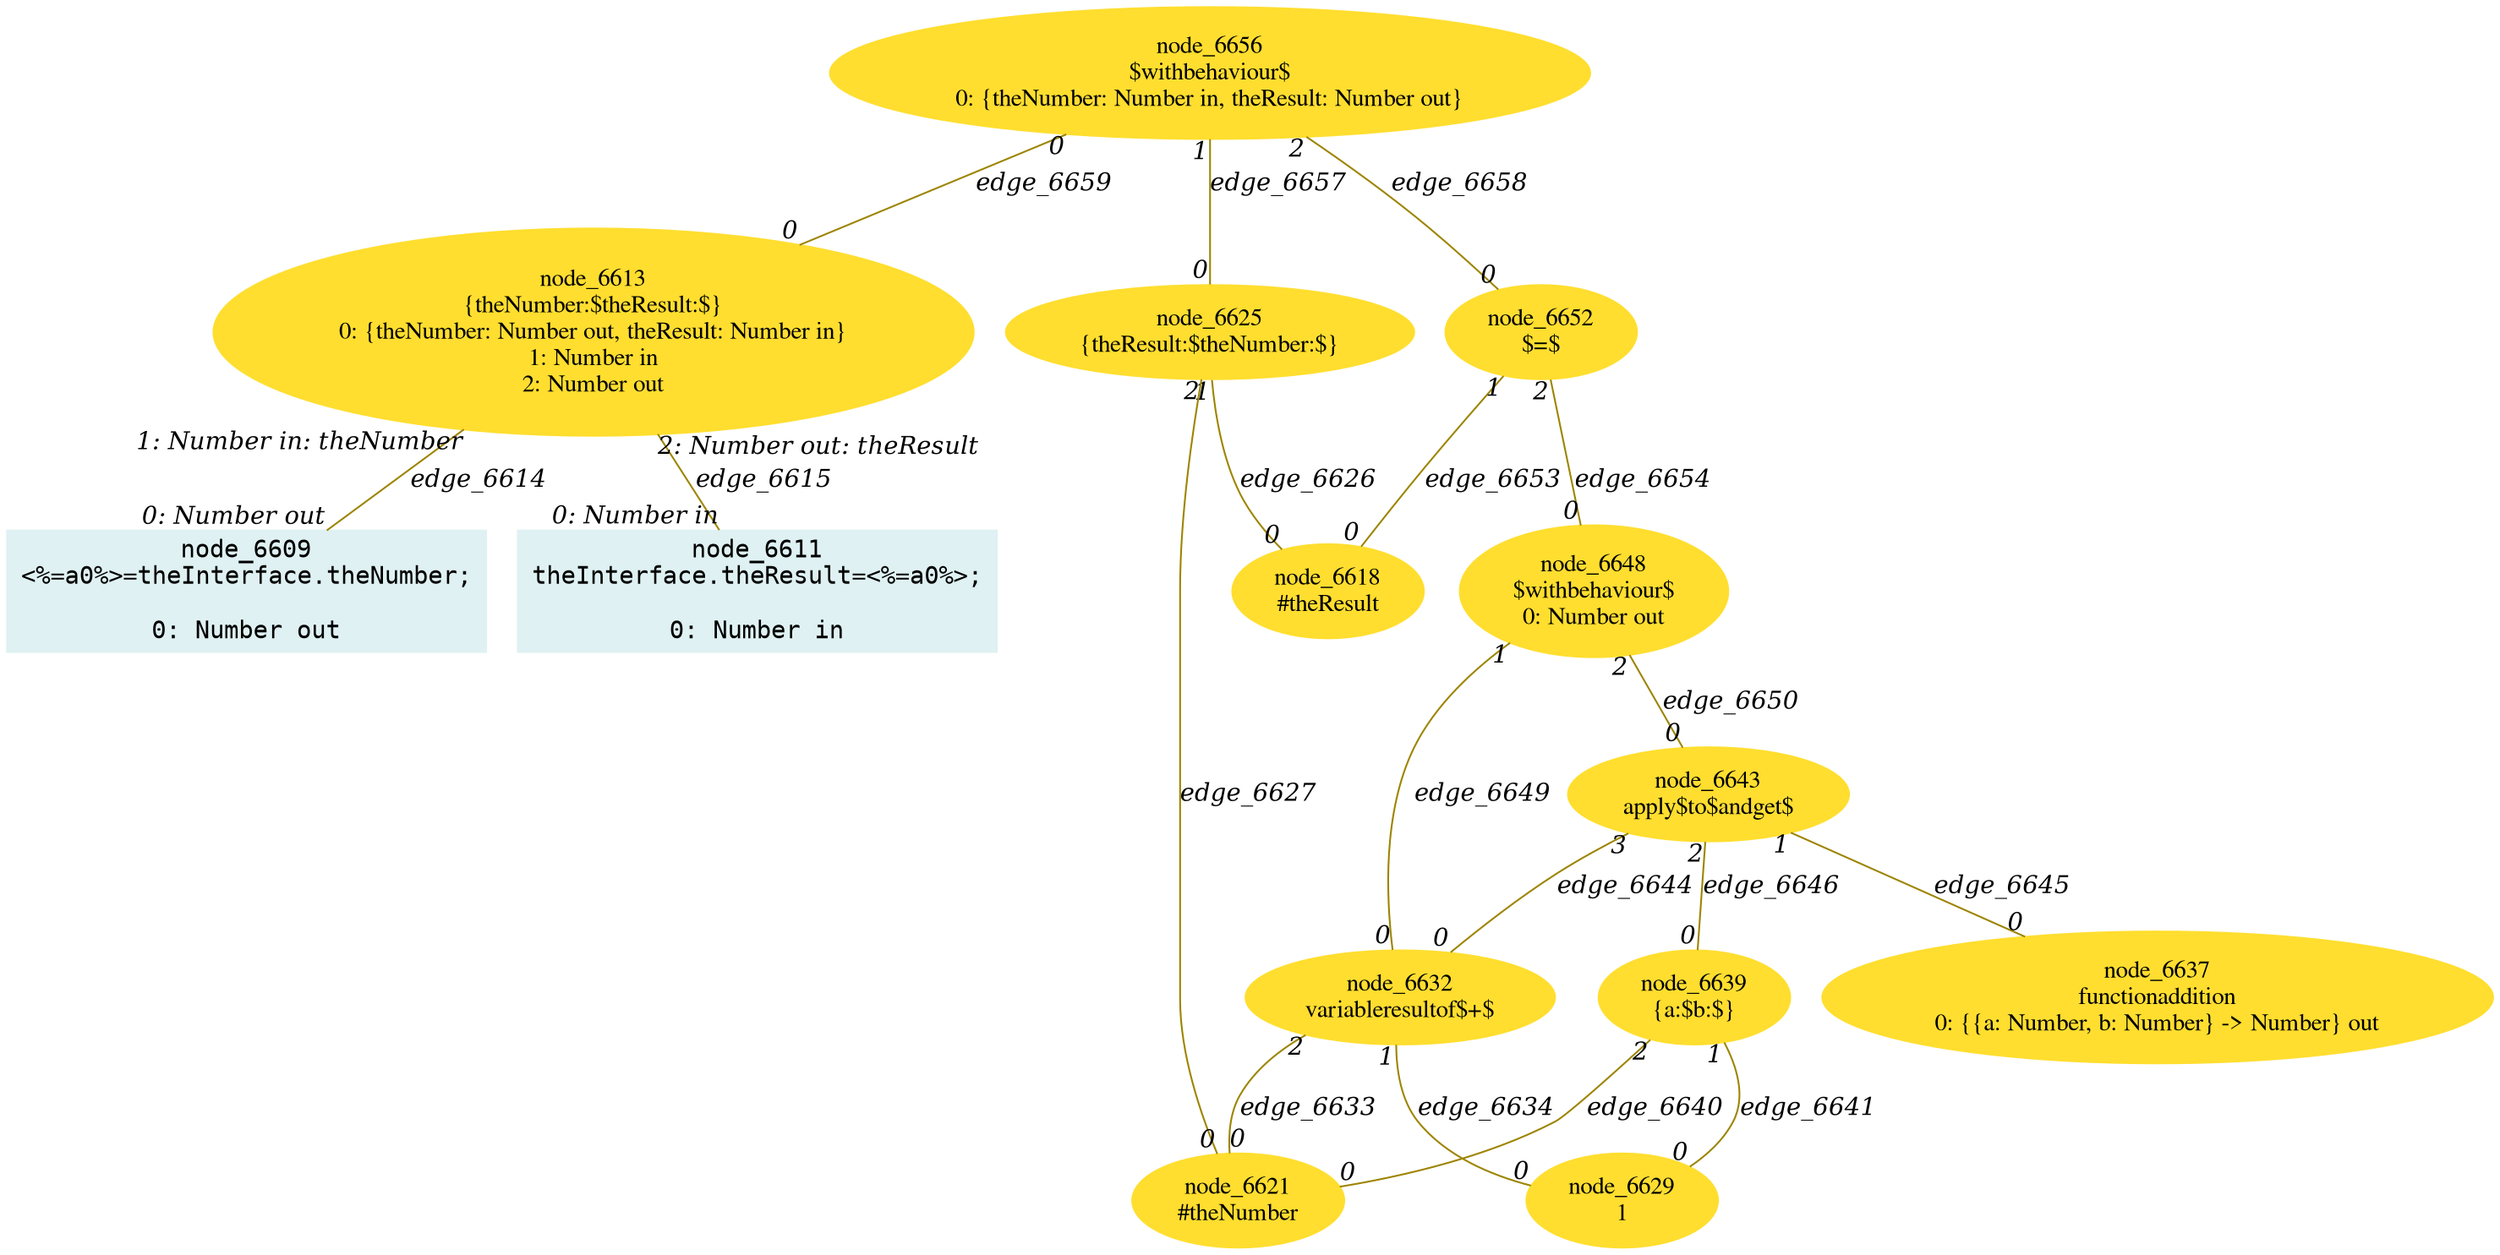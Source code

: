 digraph g{node_6609 [shape="box", style="filled", color="#dff1f2", fontname="Courier", label="node_6609
<%=a0%>=theInterface.theNumber;

0: Number out" ]
node_6611 [shape="box", style="filled", color="#dff1f2", fontname="Courier", label="node_6611
theInterface.theResult=<%=a0%>;

0: Number in" ]
node_6613 [shape="ellipse", style="filled", color="#ffde2f", fontname="Times", label="node_6613
{theNumber:$theResult:$}
0: {theNumber: Number out, theResult: Number in}
1: Number in
2: Number out" ]
node_6618 [shape="ellipse", style="filled", color="#ffde2f", fontname="Times", label="node_6618
#theResult
" ]
node_6621 [shape="ellipse", style="filled", color="#ffde2f", fontname="Times", label="node_6621
#theNumber
" ]
node_6625 [shape="ellipse", style="filled", color="#ffde2f", fontname="Times", label="node_6625
{theResult:$theNumber:$}
" ]
node_6629 [shape="ellipse", style="filled", color="#ffde2f", fontname="Times", label="node_6629
1
" ]
node_6632 [shape="ellipse", style="filled", color="#ffde2f", fontname="Times", label="node_6632
variableresultof$+$
" ]
node_6637 [shape="ellipse", style="filled", color="#ffde2f", fontname="Times", label="node_6637
functionaddition
0: {{a: Number, b: Number} -> Number} out" ]
node_6639 [shape="ellipse", style="filled", color="#ffde2f", fontname="Times", label="node_6639
{a:$b:$}
" ]
node_6643 [shape="ellipse", style="filled", color="#ffde2f", fontname="Times", label="node_6643
apply$to$andget$
" ]
node_6648 [shape="ellipse", style="filled", color="#ffde2f", fontname="Times", label="node_6648
$withbehaviour$
0: Number out" ]
node_6652 [shape="ellipse", style="filled", color="#ffde2f", fontname="Times", label="node_6652
$=$
" ]
node_6656 [shape="ellipse", style="filled", color="#ffde2f", fontname="Times", label="node_6656
$withbehaviour$
0: {theNumber: Number in, theResult: Number out}" ]
node_6613 -> node_6609 [dir=none, arrowHead=none, fontname="Times-Italic", arrowsize=1, color="#9d8400", label="edge_6614",  headlabel="0: Number out", taillabel="1: Number in: theNumber" ]
node_6613 -> node_6611 [dir=none, arrowHead=none, fontname="Times-Italic", arrowsize=1, color="#9d8400", label="edge_6615",  headlabel="0: Number in", taillabel="2: Number out: theResult" ]
node_6625 -> node_6618 [dir=none, arrowHead=none, fontname="Times-Italic", arrowsize=1, color="#9d8400", label="edge_6626",  headlabel="0", taillabel="1" ]
node_6625 -> node_6621 [dir=none, arrowHead=none, fontname="Times-Italic", arrowsize=1, color="#9d8400", label="edge_6627",  headlabel="0", taillabel="2" ]
node_6632 -> node_6621 [dir=none, arrowHead=none, fontname="Times-Italic", arrowsize=1, color="#9d8400", label="edge_6633",  headlabel="0", taillabel="2" ]
node_6632 -> node_6629 [dir=none, arrowHead=none, fontname="Times-Italic", arrowsize=1, color="#9d8400", label="edge_6634",  headlabel="0", taillabel="1" ]
node_6639 -> node_6621 [dir=none, arrowHead=none, fontname="Times-Italic", arrowsize=1, color="#9d8400", label="edge_6640",  headlabel="0", taillabel="2" ]
node_6639 -> node_6629 [dir=none, arrowHead=none, fontname="Times-Italic", arrowsize=1, color="#9d8400", label="edge_6641",  headlabel="0", taillabel="1" ]
node_6643 -> node_6632 [dir=none, arrowHead=none, fontname="Times-Italic", arrowsize=1, color="#9d8400", label="edge_6644",  headlabel="0", taillabel="3" ]
node_6643 -> node_6637 [dir=none, arrowHead=none, fontname="Times-Italic", arrowsize=1, color="#9d8400", label="edge_6645",  headlabel="0", taillabel="1" ]
node_6643 -> node_6639 [dir=none, arrowHead=none, fontname="Times-Italic", arrowsize=1, color="#9d8400", label="edge_6646",  headlabel="0", taillabel="2" ]
node_6648 -> node_6632 [dir=none, arrowHead=none, fontname="Times-Italic", arrowsize=1, color="#9d8400", label="edge_6649",  headlabel="0", taillabel="1" ]
node_6648 -> node_6643 [dir=none, arrowHead=none, fontname="Times-Italic", arrowsize=1, color="#9d8400", label="edge_6650",  headlabel="0", taillabel="2" ]
node_6652 -> node_6618 [dir=none, arrowHead=none, fontname="Times-Italic", arrowsize=1, color="#9d8400", label="edge_6653",  headlabel="0", taillabel="1" ]
node_6652 -> node_6648 [dir=none, arrowHead=none, fontname="Times-Italic", arrowsize=1, color="#9d8400", label="edge_6654",  headlabel="0", taillabel="2" ]
node_6656 -> node_6625 [dir=none, arrowHead=none, fontname="Times-Italic", arrowsize=1, color="#9d8400", label="edge_6657",  headlabel="0", taillabel="1" ]
node_6656 -> node_6652 [dir=none, arrowHead=none, fontname="Times-Italic", arrowsize=1, color="#9d8400", label="edge_6658",  headlabel="0", taillabel="2" ]
node_6656 -> node_6613 [dir=none, arrowHead=none, fontname="Times-Italic", arrowsize=1, color="#9d8400", label="edge_6659",  headlabel="0", taillabel="0" ]
}